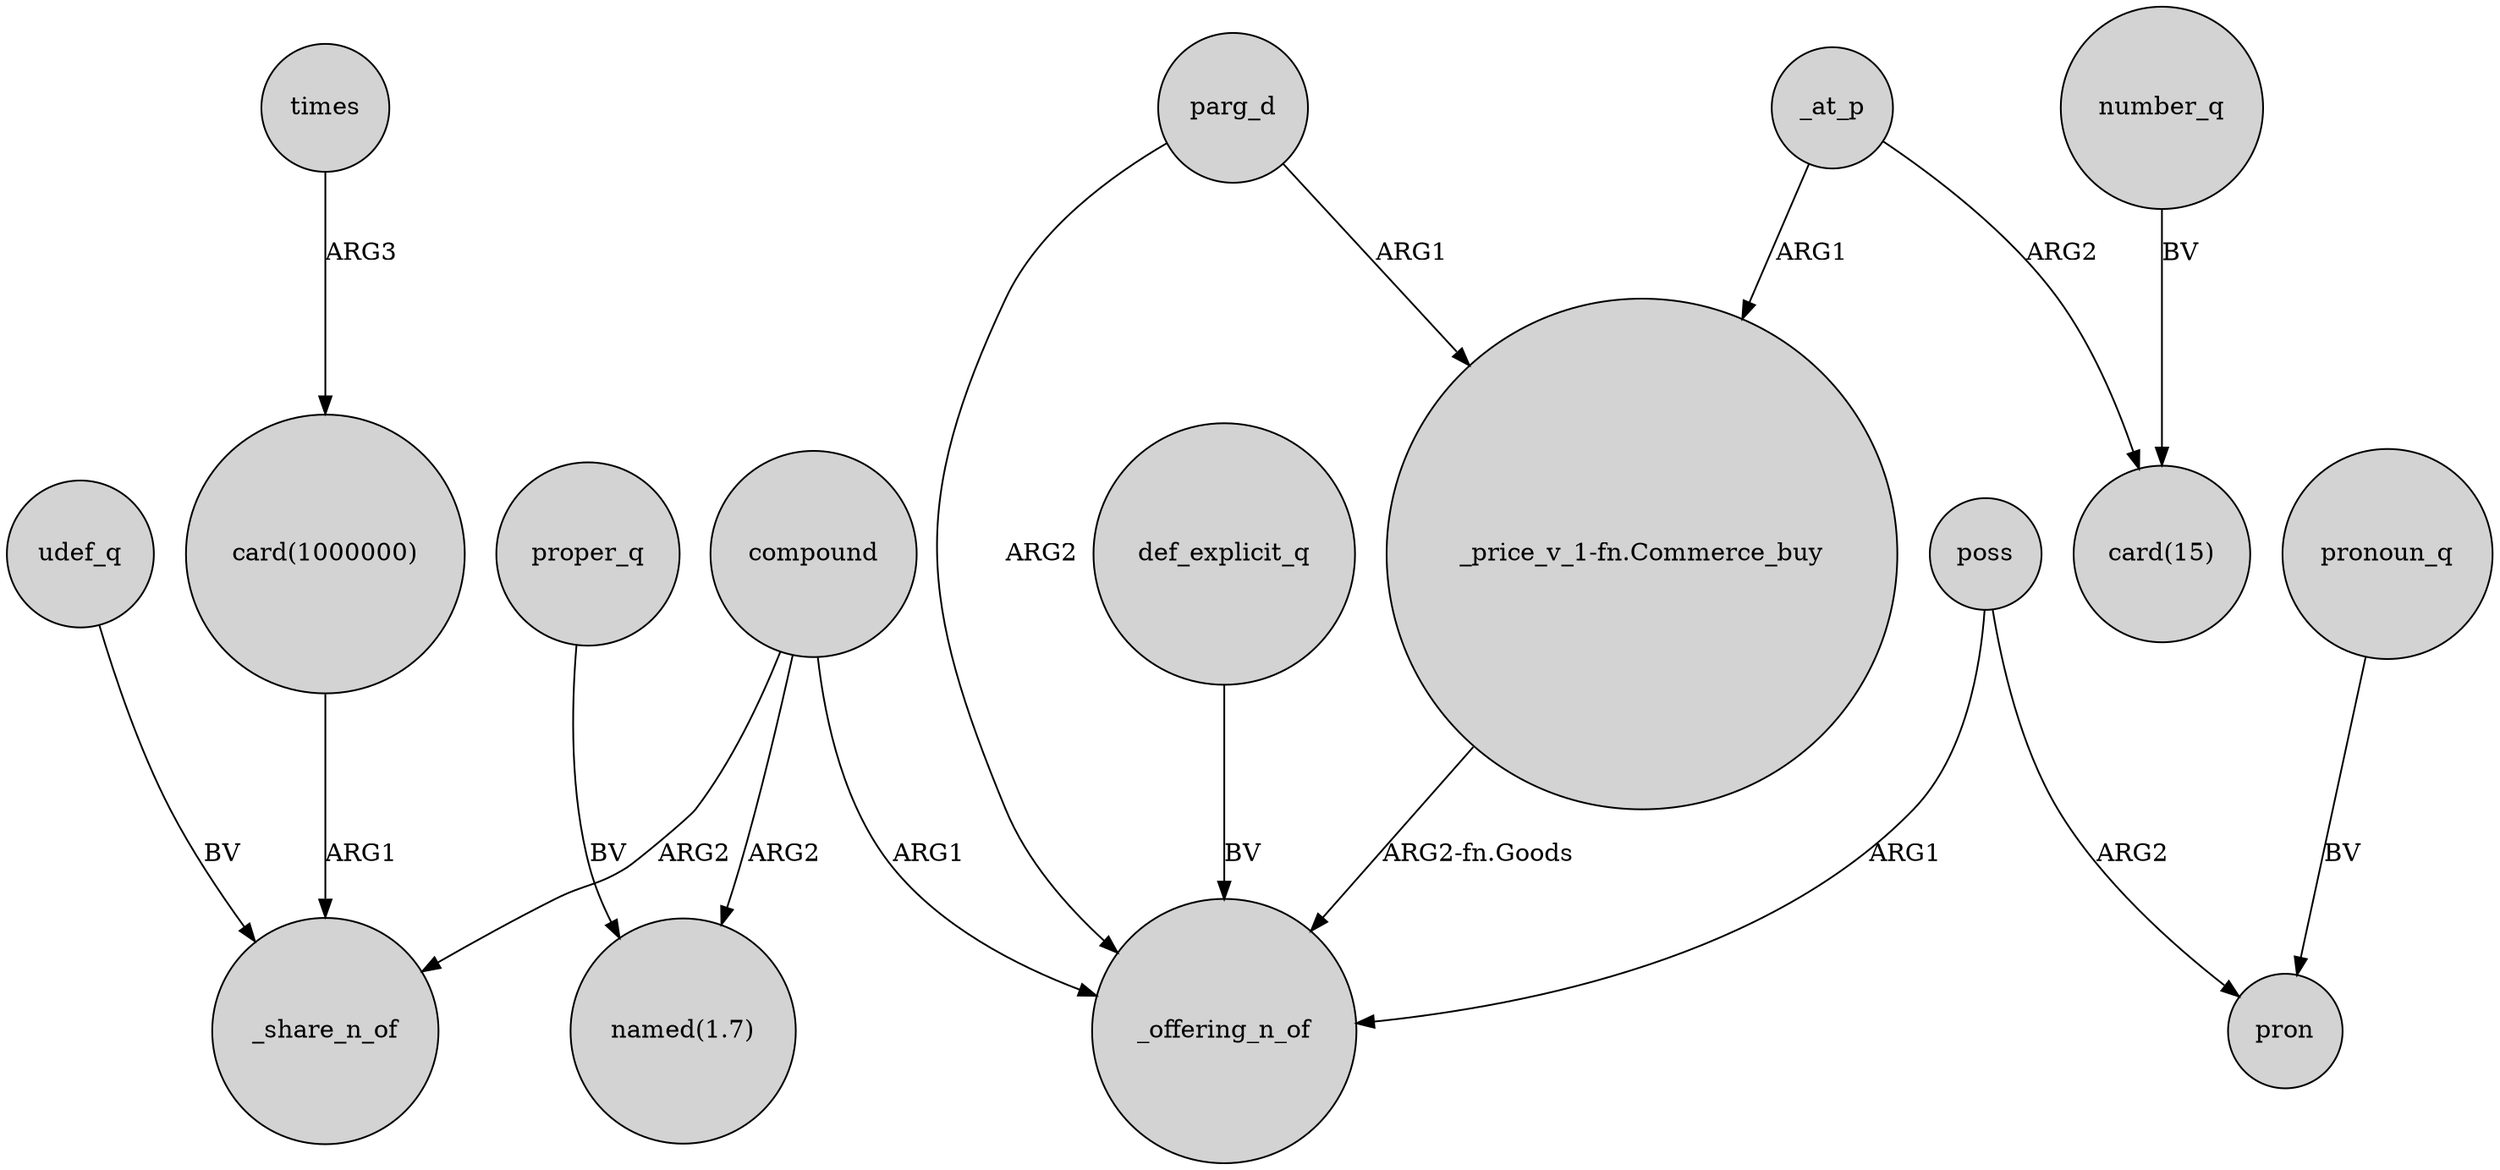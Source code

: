 digraph {
	node [shape=circle style=filled]
	times -> "card(1000000)" [label=ARG3]
	compound -> "named(1.7)" [label=ARG2]
	def_explicit_q -> _offering_n_of [label=BV]
	parg_d -> _offering_n_of [label=ARG2]
	udef_q -> _share_n_of [label=BV]
	_at_p -> "_price_v_1-fn.Commerce_buy" [label=ARG1]
	parg_d -> "_price_v_1-fn.Commerce_buy" [label=ARG1]
	"card(1000000)" -> _share_n_of [label=ARG1]
	"_price_v_1-fn.Commerce_buy" -> _offering_n_of [label="ARG2-fn.Goods"]
	_at_p -> "card(15)" [label=ARG2]
	number_q -> "card(15)" [label=BV]
	pronoun_q -> pron [label=BV]
	compound -> _share_n_of [label=ARG2]
	poss -> _offering_n_of [label=ARG1]
	compound -> _offering_n_of [label=ARG1]
	poss -> pron [label=ARG2]
	proper_q -> "named(1.7)" [label=BV]
}
